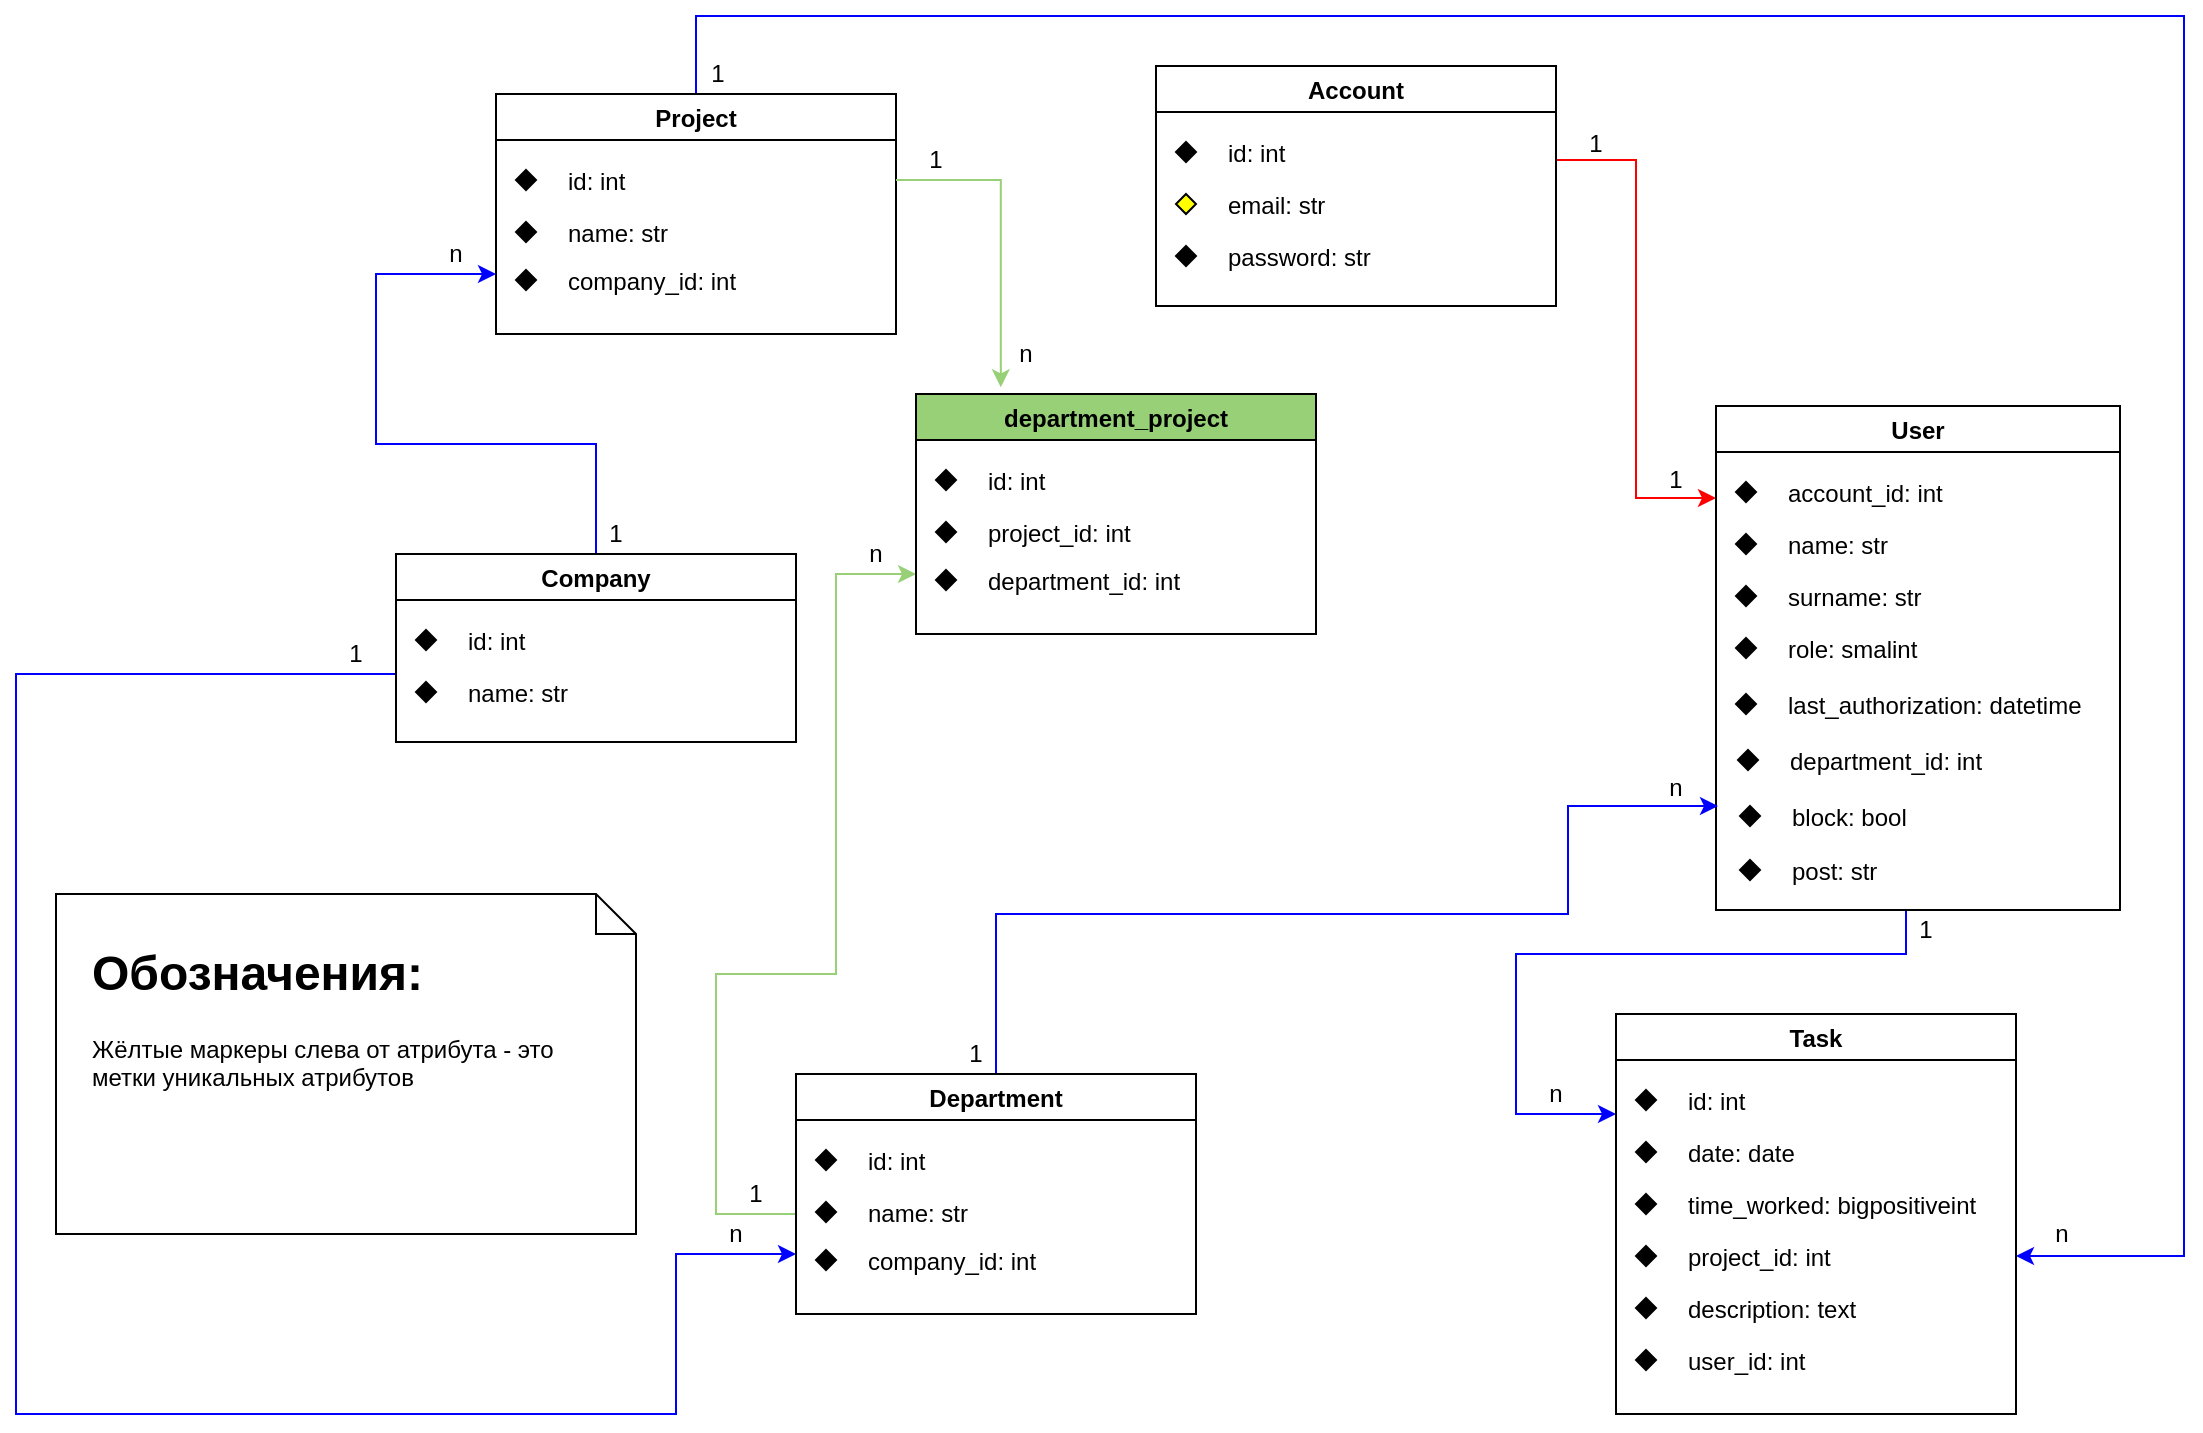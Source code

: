 <mxfile version="14.6.13" type="device"><diagram id="KLZYDKel8tbGf6qkiBRc" name="Страница 1"><mxGraphModel dx="1998" dy="731" grid="0" gridSize="10" guides="1" tooltips="1" connect="1" arrows="1" fold="1" page="0" pageScale="1" pageWidth="900" pageHeight="1600" math="0" shadow="0"><root><mxCell id="0"/><mxCell id="1" parent="0"/><mxCell id="44SKpViZ_JynuF9p8xNr-105" style="edgeStyle=orthogonalEdgeStyle;rounded=0;orthogonalLoop=1;jettySize=auto;html=1;exitX=1;exitY=0.5;exitDx=0;exitDy=0;strokeColor=#FF0000;" parent="1" source="44SKpViZ_JynuF9p8xNr-2" edge="1"><mxGeometry relative="1" as="geometry"><mxPoint x="650" y="352" as="targetPoint"/><Array as="points"><mxPoint x="570" y="183"/><mxPoint x="610" y="183"/><mxPoint x="610" y="352"/></Array></mxGeometry></mxCell><mxCell id="44SKpViZ_JynuF9p8xNr-6" value="Account" style="swimlane;" parent="1" vertex="1"><mxGeometry x="370" y="136" width="200" height="120" as="geometry"/></mxCell><mxCell id="44SKpViZ_JynuF9p8xNr-9" value="" style="group;strokeWidth=4;" parent="44SKpViZ_JynuF9p8xNr-6" vertex="1" connectable="0"><mxGeometry x="10" y="30" width="190" height="26" as="geometry"/></mxCell><mxCell id="44SKpViZ_JynuF9p8xNr-2" value="id: int" style="text;strokeColor=none;fillColor=none;align=left;verticalAlign=top;spacingLeft=4;spacingRight=4;overflow=hidden;rotatable=0;points=[[0,0.5],[1,0.5]];portConstraint=eastwest;" parent="44SKpViZ_JynuF9p8xNr-9" vertex="1"><mxGeometry x="20" width="170" height="26" as="geometry"/></mxCell><mxCell id="44SKpViZ_JynuF9p8xNr-5" value="" style="rhombus;whiteSpace=wrap;html=1;fillColor=#000000;" parent="44SKpViZ_JynuF9p8xNr-9" vertex="1"><mxGeometry y="8" width="10" height="10" as="geometry"/></mxCell><mxCell id="44SKpViZ_JynuF9p8xNr-10" value="" style="group" parent="44SKpViZ_JynuF9p8xNr-6" vertex="1" connectable="0"><mxGeometry x="10" y="56" width="190" height="26" as="geometry"/></mxCell><mxCell id="44SKpViZ_JynuF9p8xNr-11" value="email: str" style="text;strokeColor=none;fillColor=none;align=left;verticalAlign=top;spacingLeft=4;spacingRight=4;overflow=hidden;rotatable=0;points=[[0,0.5],[1,0.5]];portConstraint=eastwest;" parent="44SKpViZ_JynuF9p8xNr-10" vertex="1"><mxGeometry x="20" width="170" height="26" as="geometry"/></mxCell><mxCell id="44SKpViZ_JynuF9p8xNr-12" value="" style="rhombus;whiteSpace=wrap;html=1;fillColor=#FFFF00;" parent="44SKpViZ_JynuF9p8xNr-10" vertex="1"><mxGeometry y="8" width="10" height="10" as="geometry"/></mxCell><mxCell id="44SKpViZ_JynuF9p8xNr-13" value="" style="group" parent="44SKpViZ_JynuF9p8xNr-6" vertex="1" connectable="0"><mxGeometry x="10" y="82" width="190" height="26" as="geometry"/></mxCell><mxCell id="44SKpViZ_JynuF9p8xNr-14" value="password: str" style="text;strokeColor=none;fillColor=none;align=left;verticalAlign=top;spacingLeft=4;spacingRight=4;overflow=hidden;rotatable=0;points=[[0,0.5],[1,0.5]];portConstraint=eastwest;" parent="44SKpViZ_JynuF9p8xNr-13" vertex="1"><mxGeometry x="20" width="170" height="26" as="geometry"/></mxCell><mxCell id="44SKpViZ_JynuF9p8xNr-15" value="" style="rhombus;whiteSpace=wrap;html=1;fillColor=#000000;" parent="44SKpViZ_JynuF9p8xNr-13" vertex="1"><mxGeometry y="8" width="10" height="10" as="geometry"/></mxCell><mxCell id="44SKpViZ_JynuF9p8xNr-108" style="edgeStyle=orthogonalEdgeStyle;rounded=0;orthogonalLoop=1;jettySize=auto;html=1;entryX=0;entryY=0.25;entryDx=0;entryDy=0;strokeColor=#0000FF;" parent="1" target="44SKpViZ_JynuF9p8xNr-83" edge="1"><mxGeometry relative="1" as="geometry"><mxPoint x="751" y="558" as="sourcePoint"/><Array as="points"><mxPoint x="745" y="558"/><mxPoint x="745" y="580"/><mxPoint x="550" y="580"/><mxPoint x="550" y="660"/></Array></mxGeometry></mxCell><mxCell id="44SKpViZ_JynuF9p8xNr-16" value="User" style="swimlane;" parent="1" vertex="1"><mxGeometry x="650" y="306" width="202" height="252" as="geometry"/></mxCell><mxCell id="44SKpViZ_JynuF9p8xNr-17" value="" style="group" parent="44SKpViZ_JynuF9p8xNr-16" vertex="1" connectable="0"><mxGeometry x="10" y="30" width="190" height="26" as="geometry"/></mxCell><mxCell id="44SKpViZ_JynuF9p8xNr-18" value="account_id: int" style="text;strokeColor=none;fillColor=none;align=left;verticalAlign=top;spacingLeft=4;spacingRight=4;overflow=hidden;rotatable=0;points=[[0,0.5],[1,0.5]];portConstraint=eastwest;" parent="44SKpViZ_JynuF9p8xNr-17" vertex="1"><mxGeometry x="20" width="170" height="26" as="geometry"/></mxCell><mxCell id="44SKpViZ_JynuF9p8xNr-19" value="" style="rhombus;whiteSpace=wrap;html=1;fillColor=#000000;" parent="44SKpViZ_JynuF9p8xNr-17" vertex="1"><mxGeometry y="8" width="10" height="10" as="geometry"/></mxCell><mxCell id="44SKpViZ_JynuF9p8xNr-20" value="" style="group" parent="44SKpViZ_JynuF9p8xNr-16" vertex="1" connectable="0"><mxGeometry x="10" y="56" width="190" height="26" as="geometry"/></mxCell><mxCell id="44SKpViZ_JynuF9p8xNr-21" value="name: str" style="text;strokeColor=none;fillColor=none;align=left;verticalAlign=top;spacingLeft=4;spacingRight=4;overflow=hidden;rotatable=0;points=[[0,0.5],[1,0.5]];portConstraint=eastwest;" parent="44SKpViZ_JynuF9p8xNr-20" vertex="1"><mxGeometry x="20" width="170" height="26" as="geometry"/></mxCell><mxCell id="44SKpViZ_JynuF9p8xNr-22" value="" style="rhombus;whiteSpace=wrap;html=1;fillColor=#000000;" parent="44SKpViZ_JynuF9p8xNr-20" vertex="1"><mxGeometry y="8" width="10" height="10" as="geometry"/></mxCell><mxCell id="44SKpViZ_JynuF9p8xNr-23" value="" style="group" parent="44SKpViZ_JynuF9p8xNr-16" vertex="1" connectable="0"><mxGeometry x="10" y="82" width="190" height="26" as="geometry"/></mxCell><mxCell id="44SKpViZ_JynuF9p8xNr-24" value="surname: str" style="text;strokeColor=none;fillColor=none;align=left;verticalAlign=top;spacingLeft=4;spacingRight=4;overflow=hidden;rotatable=0;points=[[0,0.5],[1,0.5]];portConstraint=eastwest;" parent="44SKpViZ_JynuF9p8xNr-23" vertex="1"><mxGeometry x="20" width="170" height="26" as="geometry"/></mxCell><mxCell id="44SKpViZ_JynuF9p8xNr-25" value="" style="rhombus;whiteSpace=wrap;html=1;fillColor=#000000;" parent="44SKpViZ_JynuF9p8xNr-23" vertex="1"><mxGeometry y="8" width="10" height="10" as="geometry"/></mxCell><mxCell id="44SKpViZ_JynuF9p8xNr-26" value="" style="group" parent="44SKpViZ_JynuF9p8xNr-16" vertex="1" connectable="0"><mxGeometry x="10" y="108" width="190" height="26" as="geometry"/></mxCell><mxCell id="44SKpViZ_JynuF9p8xNr-27" value="role: smalint" style="text;strokeColor=none;fillColor=none;align=left;verticalAlign=top;spacingLeft=4;spacingRight=4;overflow=hidden;rotatable=0;points=[[0,0.5],[1,0.5]];portConstraint=eastwest;" parent="44SKpViZ_JynuF9p8xNr-26" vertex="1"><mxGeometry x="20" width="170" height="26" as="geometry"/></mxCell><mxCell id="44SKpViZ_JynuF9p8xNr-28" value="" style="rhombus;whiteSpace=wrap;html=1;fillColor=#000000;" parent="44SKpViZ_JynuF9p8xNr-26" vertex="1"><mxGeometry y="8" width="10" height="10" as="geometry"/></mxCell><mxCell id="44SKpViZ_JynuF9p8xNr-35" value="" style="group" parent="44SKpViZ_JynuF9p8xNr-16" vertex="1" connectable="0"><mxGeometry x="12" y="192" width="190" height="39" as="geometry"/></mxCell><mxCell id="44SKpViZ_JynuF9p8xNr-36" value="block: bool" style="text;strokeColor=none;fillColor=none;align=left;verticalAlign=top;spacingLeft=4;spacingRight=4;overflow=hidden;rotatable=0;points=[[0,0.5],[1,0.5]];portConstraint=eastwest;" parent="44SKpViZ_JynuF9p8xNr-35" vertex="1"><mxGeometry x="20" width="170" height="26" as="geometry"/></mxCell><mxCell id="44SKpViZ_JynuF9p8xNr-37" value="" style="rhombus;whiteSpace=wrap;html=1;fillColor=#000000;" parent="44SKpViZ_JynuF9p8xNr-35" vertex="1"><mxGeometry y="8" width="10" height="10" as="geometry"/></mxCell><mxCell id="44SKpViZ_JynuF9p8xNr-32" value="" style="group" parent="44SKpViZ_JynuF9p8xNr-16" vertex="1" connectable="0"><mxGeometry x="10" y="136" width="190" height="26" as="geometry"/></mxCell><mxCell id="44SKpViZ_JynuF9p8xNr-33" value="last_authorization: datetime" style="text;strokeColor=none;fillColor=none;align=left;verticalAlign=top;spacingLeft=4;spacingRight=4;overflow=hidden;rotatable=0;points=[[0,0.5],[1,0.5]];portConstraint=eastwest;" parent="44SKpViZ_JynuF9p8xNr-32" vertex="1"><mxGeometry x="20" width="170" height="26" as="geometry"/></mxCell><mxCell id="44SKpViZ_JynuF9p8xNr-34" value="" style="rhombus;whiteSpace=wrap;html=1;fillColor=#000000;" parent="44SKpViZ_JynuF9p8xNr-32" vertex="1"><mxGeometry y="8" width="10" height="10" as="geometry"/></mxCell><mxCell id="0yzaoV32-Y134EZbtpYv-1" value="" style="group" parent="44SKpViZ_JynuF9p8xNr-16" vertex="1" connectable="0"><mxGeometry x="11" y="164" width="190" height="26" as="geometry"/></mxCell><mxCell id="0yzaoV32-Y134EZbtpYv-2" value="department_id: int" style="text;strokeColor=none;fillColor=none;align=left;verticalAlign=top;spacingLeft=4;spacingRight=4;overflow=hidden;rotatable=0;points=[[0,0.5],[1,0.5]];portConstraint=eastwest;" parent="0yzaoV32-Y134EZbtpYv-1" vertex="1"><mxGeometry x="20" width="170" height="26" as="geometry"/></mxCell><mxCell id="0yzaoV32-Y134EZbtpYv-3" value="" style="rhombus;whiteSpace=wrap;html=1;fillColor=#000000;" parent="0yzaoV32-Y134EZbtpYv-1" vertex="1"><mxGeometry y="8" width="10" height="10" as="geometry"/></mxCell><mxCell id="m4QMS04Oq4Tf4BskBJUF-1" value="" style="group" parent="44SKpViZ_JynuF9p8xNr-16" vertex="1" connectable="0"><mxGeometry x="12" y="219" width="190" height="26" as="geometry"/></mxCell><mxCell id="m4QMS04Oq4Tf4BskBJUF-2" value="post: str" style="text;strokeColor=none;fillColor=none;align=left;verticalAlign=top;spacingLeft=4;spacingRight=4;overflow=hidden;rotatable=0;points=[[0,0.5],[1,0.5]];portConstraint=eastwest;" parent="m4QMS04Oq4Tf4BskBJUF-1" vertex="1"><mxGeometry x="20" width="170" height="26" as="geometry"/></mxCell><mxCell id="m4QMS04Oq4Tf4BskBJUF-3" value="" style="rhombus;whiteSpace=wrap;html=1;fillColor=#000000;" parent="m4QMS04Oq4Tf4BskBJUF-1" vertex="1"><mxGeometry y="8" width="10" height="10" as="geometry"/></mxCell><mxCell id="0yzaoV32-Y134EZbtpYv-5" style="edgeStyle=orthogonalEdgeStyle;rounded=0;orthogonalLoop=1;jettySize=auto;html=1;entryX=1;entryY=0.5;entryDx=0;entryDy=0;strokeColor=#0000FF;" parent="1" source="44SKpViZ_JynuF9p8xNr-38" target="44SKpViZ_JynuF9p8xNr-94" edge="1"><mxGeometry relative="1" as="geometry"><Array as="points"><mxPoint x="140" y="111"/><mxPoint x="884" y="111"/><mxPoint x="884" y="731"/></Array></mxGeometry></mxCell><mxCell id="44SKpViZ_JynuF9p8xNr-38" value="Project" style="swimlane;" parent="1" vertex="1"><mxGeometry x="40" y="150" width="200" height="120" as="geometry"/></mxCell><mxCell id="44SKpViZ_JynuF9p8xNr-39" value="" style="group" parent="44SKpViZ_JynuF9p8xNr-38" vertex="1" connectable="0"><mxGeometry x="10" y="30" width="190" height="26" as="geometry"/></mxCell><mxCell id="44SKpViZ_JynuF9p8xNr-40" value="id: int" style="text;strokeColor=none;fillColor=none;align=left;verticalAlign=top;spacingLeft=4;spacingRight=4;overflow=hidden;rotatable=0;points=[[0,0.5],[1,0.5]];portConstraint=eastwest;" parent="44SKpViZ_JynuF9p8xNr-39" vertex="1"><mxGeometry x="20" width="170" height="26" as="geometry"/></mxCell><mxCell id="44SKpViZ_JynuF9p8xNr-41" value="" style="rhombus;whiteSpace=wrap;html=1;fillColor=#000000;" parent="44SKpViZ_JynuF9p8xNr-39" vertex="1"><mxGeometry y="8" width="10" height="10" as="geometry"/></mxCell><mxCell id="44SKpViZ_JynuF9p8xNr-42" value="" style="group" parent="44SKpViZ_JynuF9p8xNr-38" vertex="1" connectable="0"><mxGeometry x="10" y="56" width="190" height="26" as="geometry"/></mxCell><mxCell id="44SKpViZ_JynuF9p8xNr-43" value="name: str" style="text;strokeColor=none;fillColor=none;align=left;verticalAlign=top;spacingLeft=4;spacingRight=4;overflow=hidden;rotatable=0;points=[[0,0.5],[1,0.5]];portConstraint=eastwest;" parent="44SKpViZ_JynuF9p8xNr-42" vertex="1"><mxGeometry x="20" width="170" height="26" as="geometry"/></mxCell><mxCell id="44SKpViZ_JynuF9p8xNr-44" value="" style="rhombus;whiteSpace=wrap;html=1;fillColor=#000000;" parent="44SKpViZ_JynuF9p8xNr-42" vertex="1"><mxGeometry y="8" width="10" height="10" as="geometry"/></mxCell><mxCell id="44SKpViZ_JynuF9p8xNr-130" style="edgeStyle=orthogonalEdgeStyle;rounded=0;orthogonalLoop=1;jettySize=auto;html=1;entryX=0;entryY=0.75;entryDx=0;entryDy=0;strokeColor=#0000FF;" parent="1" source="44SKpViZ_JynuF9p8xNr-60" target="44SKpViZ_JynuF9p8xNr-73" edge="1"><mxGeometry relative="1" as="geometry"><Array as="points"><mxPoint x="-200" y="440"/><mxPoint x="-200" y="810"/><mxPoint x="130" y="810"/><mxPoint x="130" y="730"/></Array></mxGeometry></mxCell><mxCell id="44SKpViZ_JynuF9p8xNr-133" style="edgeStyle=orthogonalEdgeStyle;rounded=0;orthogonalLoop=1;jettySize=auto;html=1;entryX=0;entryY=0.75;entryDx=0;entryDy=0;strokeColor=#0000FF;" parent="1" source="44SKpViZ_JynuF9p8xNr-60" target="44SKpViZ_JynuF9p8xNr-38" edge="1"><mxGeometry relative="1" as="geometry"><Array as="points"><mxPoint x="90" y="325"/><mxPoint x="-20" y="325"/><mxPoint x="-20" y="240"/></Array></mxGeometry></mxCell><mxCell id="44SKpViZ_JynuF9p8xNr-60" value="Company" style="swimlane;" parent="1" vertex="1"><mxGeometry x="-10" y="380" width="200" height="94" as="geometry"/></mxCell><mxCell id="44SKpViZ_JynuF9p8xNr-61" value="" style="group" parent="44SKpViZ_JynuF9p8xNr-60" vertex="1" connectable="0"><mxGeometry x="10" y="30" width="190" height="26" as="geometry"/></mxCell><mxCell id="44SKpViZ_JynuF9p8xNr-62" value="id: int" style="text;strokeColor=none;fillColor=none;align=left;verticalAlign=top;spacingLeft=4;spacingRight=4;overflow=hidden;rotatable=0;points=[[0,0.5],[1,0.5]];portConstraint=eastwest;" parent="44SKpViZ_JynuF9p8xNr-61" vertex="1"><mxGeometry x="20" width="170" height="26" as="geometry"/></mxCell><mxCell id="44SKpViZ_JynuF9p8xNr-63" value="" style="rhombus;whiteSpace=wrap;html=1;fillColor=#000000;" parent="44SKpViZ_JynuF9p8xNr-61" vertex="1"><mxGeometry y="8" width="10" height="10" as="geometry"/></mxCell><mxCell id="44SKpViZ_JynuF9p8xNr-64" value="" style="group" parent="44SKpViZ_JynuF9p8xNr-60" vertex="1" connectable="0"><mxGeometry x="10" y="56" width="190" height="26" as="geometry"/></mxCell><mxCell id="44SKpViZ_JynuF9p8xNr-65" value="name: str" style="text;strokeColor=none;fillColor=none;align=left;verticalAlign=top;spacingLeft=4;spacingRight=4;overflow=hidden;rotatable=0;points=[[0,0.5],[1,0.5]];portConstraint=eastwest;" parent="44SKpViZ_JynuF9p8xNr-64" vertex="1"><mxGeometry x="20" width="170" height="26" as="geometry"/></mxCell><mxCell id="44SKpViZ_JynuF9p8xNr-66" value="" style="rhombus;whiteSpace=wrap;html=1;fillColor=#000000;" parent="44SKpViZ_JynuF9p8xNr-64" vertex="1"><mxGeometry y="8" width="10" height="10" as="geometry"/></mxCell><mxCell id="44SKpViZ_JynuF9p8xNr-70" value="" style="group" parent="1" vertex="1" connectable="0"><mxGeometry x="50" y="230" width="190" height="26" as="geometry"/></mxCell><mxCell id="44SKpViZ_JynuF9p8xNr-71" value="company_id: int" style="text;strokeColor=none;fillColor=none;align=left;verticalAlign=top;spacingLeft=4;spacingRight=4;overflow=hidden;rotatable=0;points=[[0,0.5],[1,0.5]];portConstraint=eastwest;" parent="44SKpViZ_JynuF9p8xNr-70" vertex="1"><mxGeometry x="20" width="170" height="26" as="geometry"/></mxCell><mxCell id="44SKpViZ_JynuF9p8xNr-72" value="" style="rhombus;whiteSpace=wrap;html=1;fillColor=#000000;" parent="44SKpViZ_JynuF9p8xNr-70" vertex="1"><mxGeometry y="8" width="10" height="10" as="geometry"/></mxCell><mxCell id="44SKpViZ_JynuF9p8xNr-124" style="edgeStyle=orthogonalEdgeStyle;rounded=0;orthogonalLoop=1;jettySize=auto;html=1;strokeColor=#0000FF;" parent="1" source="44SKpViZ_JynuF9p8xNr-73" edge="1"><mxGeometry relative="1" as="geometry"><Array as="points"><mxPoint x="290" y="560"/><mxPoint x="576" y="560"/><mxPoint x="576" y="506"/></Array><mxPoint x="651" y="506" as="targetPoint"/></mxGeometry></mxCell><mxCell id="44SKpViZ_JynuF9p8xNr-149" style="edgeStyle=orthogonalEdgeStyle;rounded=0;orthogonalLoop=1;jettySize=auto;html=1;entryX=0;entryY=0.75;entryDx=0;entryDy=0;strokeColor=#97D077;" parent="1" source="44SKpViZ_JynuF9p8xNr-73" target="44SKpViZ_JynuF9p8xNr-139" edge="1"><mxGeometry relative="1" as="geometry"><Array as="points"><mxPoint x="150" y="710"/><mxPoint x="150" y="590"/><mxPoint x="210" y="590"/><mxPoint x="210" y="390"/></Array></mxGeometry></mxCell><mxCell id="44SKpViZ_JynuF9p8xNr-73" value="Department" style="swimlane;" parent="1" vertex="1"><mxGeometry x="190" y="640" width="200" height="120" as="geometry"/></mxCell><mxCell id="44SKpViZ_JynuF9p8xNr-74" value="" style="group" parent="44SKpViZ_JynuF9p8xNr-73" vertex="1" connectable="0"><mxGeometry x="10" y="30" width="190" height="26" as="geometry"/></mxCell><mxCell id="44SKpViZ_JynuF9p8xNr-75" value="id: int" style="text;strokeColor=none;fillColor=none;align=left;verticalAlign=top;spacingLeft=4;spacingRight=4;overflow=hidden;rotatable=0;points=[[0,0.5],[1,0.5]];portConstraint=eastwest;" parent="44SKpViZ_JynuF9p8xNr-74" vertex="1"><mxGeometry x="20" width="170" height="26" as="geometry"/></mxCell><mxCell id="44SKpViZ_JynuF9p8xNr-76" value="" style="rhombus;whiteSpace=wrap;html=1;fillColor=#000000;" parent="44SKpViZ_JynuF9p8xNr-74" vertex="1"><mxGeometry y="8" width="10" height="10" as="geometry"/></mxCell><mxCell id="44SKpViZ_JynuF9p8xNr-77" value="" style="group" parent="44SKpViZ_JynuF9p8xNr-73" vertex="1" connectable="0"><mxGeometry x="10" y="56" width="190" height="26" as="geometry"/></mxCell><mxCell id="44SKpViZ_JynuF9p8xNr-78" value="name: str" style="text;strokeColor=none;fillColor=none;align=left;verticalAlign=top;spacingLeft=4;spacingRight=4;overflow=hidden;rotatable=0;points=[[0,0.5],[1,0.5]];portConstraint=eastwest;" parent="44SKpViZ_JynuF9p8xNr-77" vertex="1"><mxGeometry x="20" width="170" height="26" as="geometry"/></mxCell><mxCell id="44SKpViZ_JynuF9p8xNr-79" value="" style="rhombus;whiteSpace=wrap;html=1;fillColor=#000000;" parent="44SKpViZ_JynuF9p8xNr-77" vertex="1"><mxGeometry y="8" width="10" height="10" as="geometry"/></mxCell><mxCell id="44SKpViZ_JynuF9p8xNr-80" value="" style="group" parent="1" vertex="1" connectable="0"><mxGeometry x="200" y="720" width="190" height="26" as="geometry"/></mxCell><mxCell id="44SKpViZ_JynuF9p8xNr-81" value="company_id: int" style="text;strokeColor=none;fillColor=none;align=left;verticalAlign=top;spacingLeft=4;spacingRight=4;overflow=hidden;rotatable=0;points=[[0,0.5],[1,0.5]];portConstraint=eastwest;" parent="44SKpViZ_JynuF9p8xNr-80" vertex="1"><mxGeometry x="20" width="170" height="26" as="geometry"/></mxCell><mxCell id="44SKpViZ_JynuF9p8xNr-82" value="" style="rhombus;whiteSpace=wrap;html=1;fillColor=#000000;" parent="44SKpViZ_JynuF9p8xNr-80" vertex="1"><mxGeometry y="8" width="10" height="10" as="geometry"/></mxCell><mxCell id="44SKpViZ_JynuF9p8xNr-83" value="Task" style="swimlane;" parent="1" vertex="1"><mxGeometry x="600" y="610" width="200" height="200" as="geometry"/></mxCell><mxCell id="44SKpViZ_JynuF9p8xNr-84" value="" style="group" parent="44SKpViZ_JynuF9p8xNr-83" vertex="1" connectable="0"><mxGeometry x="10" y="30" width="190" height="26" as="geometry"/></mxCell><mxCell id="44SKpViZ_JynuF9p8xNr-85" value="id: int" style="text;strokeColor=none;fillColor=none;align=left;verticalAlign=top;spacingLeft=4;spacingRight=4;overflow=hidden;rotatable=0;points=[[0,0.5],[1,0.5]];portConstraint=eastwest;" parent="44SKpViZ_JynuF9p8xNr-84" vertex="1"><mxGeometry x="20" width="170" height="26" as="geometry"/></mxCell><mxCell id="44SKpViZ_JynuF9p8xNr-86" value="" style="rhombus;whiteSpace=wrap;html=1;fillColor=#000000;" parent="44SKpViZ_JynuF9p8xNr-84" vertex="1"><mxGeometry y="8" width="10" height="10" as="geometry"/></mxCell><mxCell id="44SKpViZ_JynuF9p8xNr-87" value="" style="group" parent="44SKpViZ_JynuF9p8xNr-83" vertex="1" connectable="0"><mxGeometry x="10" y="56" width="190" height="26" as="geometry"/></mxCell><mxCell id="44SKpViZ_JynuF9p8xNr-88" value="date: date" style="text;strokeColor=none;fillColor=none;align=left;verticalAlign=top;spacingLeft=4;spacingRight=4;overflow=hidden;rotatable=0;points=[[0,0.5],[1,0.5]];portConstraint=eastwest;" parent="44SKpViZ_JynuF9p8xNr-87" vertex="1"><mxGeometry x="20" width="170" height="26" as="geometry"/></mxCell><mxCell id="44SKpViZ_JynuF9p8xNr-89" value="" style="rhombus;whiteSpace=wrap;html=1;fillColor=#000000;" parent="44SKpViZ_JynuF9p8xNr-87" vertex="1"><mxGeometry y="8" width="10" height="10" as="geometry"/></mxCell><mxCell id="44SKpViZ_JynuF9p8xNr-90" value="" style="group" parent="44SKpViZ_JynuF9p8xNr-83" vertex="1" connectable="0"><mxGeometry x="10" y="82" width="190" height="26" as="geometry"/></mxCell><mxCell id="44SKpViZ_JynuF9p8xNr-91" value="time_worked: bigpositiveint" style="text;strokeColor=none;fillColor=none;align=left;verticalAlign=top;spacingLeft=4;spacingRight=4;overflow=hidden;rotatable=0;points=[[0,0.5],[1,0.5]];portConstraint=eastwest;" parent="44SKpViZ_JynuF9p8xNr-90" vertex="1"><mxGeometry x="20" width="170" height="26" as="geometry"/></mxCell><mxCell id="44SKpViZ_JynuF9p8xNr-92" value="" style="rhombus;whiteSpace=wrap;html=1;fillColor=#000000;" parent="44SKpViZ_JynuF9p8xNr-90" vertex="1"><mxGeometry y="8" width="10" height="10" as="geometry"/></mxCell><mxCell id="44SKpViZ_JynuF9p8xNr-93" value="" style="group" parent="44SKpViZ_JynuF9p8xNr-83" vertex="1" connectable="0"><mxGeometry x="10" y="108" width="190" height="26" as="geometry"/></mxCell><mxCell id="44SKpViZ_JynuF9p8xNr-94" value="project_id: int" style="text;strokeColor=none;fillColor=none;align=left;verticalAlign=top;spacingLeft=4;spacingRight=4;overflow=hidden;rotatable=0;points=[[0,0.5],[1,0.5]];portConstraint=eastwest;" parent="44SKpViZ_JynuF9p8xNr-93" vertex="1"><mxGeometry x="20" width="170" height="26" as="geometry"/></mxCell><mxCell id="44SKpViZ_JynuF9p8xNr-95" value="" style="rhombus;whiteSpace=wrap;html=1;fillColor=#000000;" parent="44SKpViZ_JynuF9p8xNr-93" vertex="1"><mxGeometry y="8" width="10" height="10" as="geometry"/></mxCell><mxCell id="44SKpViZ_JynuF9p8xNr-96" value="" style="group" parent="44SKpViZ_JynuF9p8xNr-83" vertex="1" connectable="0"><mxGeometry x="10" y="134" width="190" height="26" as="geometry"/></mxCell><mxCell id="44SKpViZ_JynuF9p8xNr-97" value="description: text" style="text;strokeColor=none;fillColor=none;align=left;verticalAlign=top;spacingLeft=4;spacingRight=4;overflow=hidden;rotatable=0;points=[[0,0.5],[1,0.5]];portConstraint=eastwest;" parent="44SKpViZ_JynuF9p8xNr-96" vertex="1"><mxGeometry x="20" width="170" height="26" as="geometry"/></mxCell><mxCell id="44SKpViZ_JynuF9p8xNr-98" value="" style="rhombus;whiteSpace=wrap;html=1;fillColor=#000000;" parent="44SKpViZ_JynuF9p8xNr-96" vertex="1"><mxGeometry y="8" width="10" height="10" as="geometry"/></mxCell><mxCell id="44SKpViZ_JynuF9p8xNr-99" value="" style="group" parent="44SKpViZ_JynuF9p8xNr-83" vertex="1" connectable="0"><mxGeometry x="10" y="160" width="190" height="26" as="geometry"/></mxCell><mxCell id="44SKpViZ_JynuF9p8xNr-100" value="user_id: int" style="text;strokeColor=none;fillColor=none;align=left;verticalAlign=top;spacingLeft=4;spacingRight=4;overflow=hidden;rotatable=0;points=[[0,0.5],[1,0.5]];portConstraint=eastwest;" parent="44SKpViZ_JynuF9p8xNr-99" vertex="1"><mxGeometry x="20" width="170" height="26" as="geometry"/></mxCell><mxCell id="44SKpViZ_JynuF9p8xNr-101" value="" style="rhombus;whiteSpace=wrap;html=1;fillColor=#000000;" parent="44SKpViZ_JynuF9p8xNr-99" vertex="1"><mxGeometry y="8" width="10" height="10" as="geometry"/></mxCell><mxCell id="44SKpViZ_JynuF9p8xNr-106" value="1" style="text;html=1;strokeColor=none;fillColor=none;align=center;verticalAlign=middle;whiteSpace=wrap;rounded=0;" parent="1" vertex="1"><mxGeometry x="570" y="160" width="40" height="30" as="geometry"/></mxCell><mxCell id="44SKpViZ_JynuF9p8xNr-107" value="1" style="text;html=1;strokeColor=none;fillColor=none;align=center;verticalAlign=middle;whiteSpace=wrap;rounded=0;" parent="1" vertex="1"><mxGeometry x="610" y="333" width="40" height="20" as="geometry"/></mxCell><mxCell id="44SKpViZ_JynuF9p8xNr-109" value="1" style="text;html=1;strokeColor=none;fillColor=none;align=center;verticalAlign=middle;whiteSpace=wrap;rounded=0;" parent="1" vertex="1"><mxGeometry x="735" y="558" width="40" height="20" as="geometry"/></mxCell><mxCell id="44SKpViZ_JynuF9p8xNr-110" value="n" style="text;html=1;strokeColor=none;fillColor=none;align=center;verticalAlign=middle;whiteSpace=wrap;rounded=0;" parent="1" vertex="1"><mxGeometry x="550" y="640" width="40" height="20" as="geometry"/></mxCell><mxCell id="44SKpViZ_JynuF9p8xNr-125" value="1" style="text;html=1;strokeColor=none;fillColor=none;align=center;verticalAlign=middle;whiteSpace=wrap;rounded=0;" parent="1" vertex="1"><mxGeometry x="260" y="620" width="40" height="20" as="geometry"/></mxCell><mxCell id="44SKpViZ_JynuF9p8xNr-126" value="n" style="text;html=1;strokeColor=none;fillColor=none;align=center;verticalAlign=middle;whiteSpace=wrap;rounded=0;" parent="1" vertex="1"><mxGeometry x="610" y="487" width="40" height="20" as="geometry"/></mxCell><mxCell id="44SKpViZ_JynuF9p8xNr-131" value="1" style="text;html=1;strokeColor=none;fillColor=none;align=center;verticalAlign=middle;whiteSpace=wrap;rounded=0;" parent="1" vertex="1"><mxGeometry x="-50" y="420" width="40" height="20" as="geometry"/></mxCell><mxCell id="44SKpViZ_JynuF9p8xNr-132" value="n" style="text;html=1;strokeColor=none;fillColor=none;align=center;verticalAlign=middle;whiteSpace=wrap;rounded=0;" parent="1" vertex="1"><mxGeometry x="140" y="710" width="40" height="20" as="geometry"/></mxCell><mxCell id="44SKpViZ_JynuF9p8xNr-135" value="n" style="text;html=1;strokeColor=none;fillColor=none;align=center;verticalAlign=middle;whiteSpace=wrap;rounded=0;" parent="1" vertex="1"><mxGeometry y="220" width="40" height="20" as="geometry"/></mxCell><mxCell id="44SKpViZ_JynuF9p8xNr-136" value="1" style="text;html=1;strokeColor=none;fillColor=none;align=center;verticalAlign=middle;whiteSpace=wrap;rounded=0;" parent="1" vertex="1"><mxGeometry x="80" y="360" width="40" height="20" as="geometry"/></mxCell><mxCell id="44SKpViZ_JynuF9p8xNr-139" value="department_project" style="swimlane;fillColor=#97D077;" parent="1" vertex="1"><mxGeometry x="250" y="300" width="200" height="120" as="geometry"/></mxCell><mxCell id="44SKpViZ_JynuF9p8xNr-140" value="" style="group" parent="44SKpViZ_JynuF9p8xNr-139" vertex="1" connectable="0"><mxGeometry x="10" y="30" width="190" height="26" as="geometry"/></mxCell><mxCell id="44SKpViZ_JynuF9p8xNr-141" value="id: int" style="text;strokeColor=none;fillColor=none;align=left;verticalAlign=top;spacingLeft=4;spacingRight=4;overflow=hidden;rotatable=0;points=[[0,0.5],[1,0.5]];portConstraint=eastwest;" parent="44SKpViZ_JynuF9p8xNr-140" vertex="1"><mxGeometry x="20" width="170" height="26" as="geometry"/></mxCell><mxCell id="44SKpViZ_JynuF9p8xNr-142" value="" style="rhombus;whiteSpace=wrap;html=1;fillColor=#000000;" parent="44SKpViZ_JynuF9p8xNr-140" vertex="1"><mxGeometry y="8" width="10" height="10" as="geometry"/></mxCell><mxCell id="44SKpViZ_JynuF9p8xNr-143" value="" style="group" parent="44SKpViZ_JynuF9p8xNr-139" vertex="1" connectable="0"><mxGeometry x="10" y="56" width="190" height="26" as="geometry"/></mxCell><mxCell id="44SKpViZ_JynuF9p8xNr-144" value="project_id: int" style="text;strokeColor=none;fillColor=none;align=left;verticalAlign=top;spacingLeft=4;spacingRight=4;overflow=hidden;rotatable=0;points=[[0,0.5],[1,0.5]];portConstraint=eastwest;" parent="44SKpViZ_JynuF9p8xNr-143" vertex="1"><mxGeometry x="20" width="170" height="26" as="geometry"/></mxCell><mxCell id="44SKpViZ_JynuF9p8xNr-145" value="" style="rhombus;whiteSpace=wrap;html=1;fillColor=#000000;" parent="44SKpViZ_JynuF9p8xNr-143" vertex="1"><mxGeometry y="8" width="10" height="10" as="geometry"/></mxCell><mxCell id="44SKpViZ_JynuF9p8xNr-146" value="" style="group" parent="1" vertex="1" connectable="0"><mxGeometry x="260" y="380" width="190" height="26" as="geometry"/></mxCell><mxCell id="44SKpViZ_JynuF9p8xNr-147" value="department_id: int" style="text;strokeColor=none;fillColor=none;align=left;verticalAlign=top;spacingLeft=4;spacingRight=4;overflow=hidden;rotatable=0;points=[[0,0.5],[1,0.5]];portConstraint=eastwest;" parent="44SKpViZ_JynuF9p8xNr-146" vertex="1"><mxGeometry x="20" width="170" height="26" as="geometry"/></mxCell><mxCell id="44SKpViZ_JynuF9p8xNr-148" value="" style="rhombus;whiteSpace=wrap;html=1;fillColor=#000000;" parent="44SKpViZ_JynuF9p8xNr-146" vertex="1"><mxGeometry y="8" width="10" height="10" as="geometry"/></mxCell><mxCell id="44SKpViZ_JynuF9p8xNr-150" value="1" style="text;html=1;strokeColor=none;fillColor=none;align=center;verticalAlign=middle;whiteSpace=wrap;rounded=0;" parent="1" vertex="1"><mxGeometry x="150" y="690" width="40" height="20" as="geometry"/></mxCell><mxCell id="44SKpViZ_JynuF9p8xNr-151" value="n" style="text;html=1;strokeColor=none;fillColor=none;align=center;verticalAlign=middle;whiteSpace=wrap;rounded=0;" parent="1" vertex="1"><mxGeometry x="210" y="370" width="40" height="20" as="geometry"/></mxCell><mxCell id="44SKpViZ_JynuF9p8xNr-152" style="edgeStyle=orthogonalEdgeStyle;rounded=0;orthogonalLoop=1;jettySize=auto;html=1;entryX=0.212;entryY=-0.028;entryDx=0;entryDy=0;entryPerimeter=0;strokeColor=#97D077;" parent="1" source="44SKpViZ_JynuF9p8xNr-40" target="44SKpViZ_JynuF9p8xNr-139" edge="1"><mxGeometry relative="1" as="geometry"/></mxCell><mxCell id="44SKpViZ_JynuF9p8xNr-153" value="1" style="text;html=1;strokeColor=none;fillColor=none;align=center;verticalAlign=middle;whiteSpace=wrap;rounded=0;" parent="1" vertex="1"><mxGeometry x="240" y="173" width="40" height="20" as="geometry"/></mxCell><mxCell id="44SKpViZ_JynuF9p8xNr-154" value="n" style="text;html=1;strokeColor=none;fillColor=none;align=center;verticalAlign=middle;whiteSpace=wrap;rounded=0;" parent="1" vertex="1"><mxGeometry x="290" y="270" width="30" height="20" as="geometry"/></mxCell><mxCell id="44SKpViZ_JynuF9p8xNr-156" value="" style="shape=note;size=20;whiteSpace=wrap;html=1;strokeWidth=1;fillColor=none;" parent="1" vertex="1"><mxGeometry x="-180" y="550" width="290" height="170" as="geometry"/></mxCell><mxCell id="44SKpViZ_JynuF9p8xNr-157" value="&lt;h1&gt;Обозначения:&lt;/h1&gt;&lt;p&gt;Жёлтые маркеры слева от атрибута - это метки уникальных атрибутов&lt;/p&gt;" style="text;html=1;strokeColor=none;fillColor=none;spacing=5;spacingTop=-20;whiteSpace=wrap;overflow=hidden;rounded=0;" parent="1" vertex="1"><mxGeometry x="-167" y="570" width="257" height="130" as="geometry"/></mxCell><mxCell id="0yzaoV32-Y134EZbtpYv-6" value="1" style="text;html=1;strokeColor=none;fillColor=none;align=center;verticalAlign=middle;whiteSpace=wrap;rounded=0;" parent="1" vertex="1"><mxGeometry x="131" y="130" width="40" height="20" as="geometry"/></mxCell><mxCell id="0yzaoV32-Y134EZbtpYv-7" value="n" style="text;html=1;strokeColor=none;fillColor=none;align=center;verticalAlign=middle;whiteSpace=wrap;rounded=0;" parent="1" vertex="1"><mxGeometry x="803" y="710" width="40" height="20" as="geometry"/></mxCell></root></mxGraphModel></diagram></mxfile>